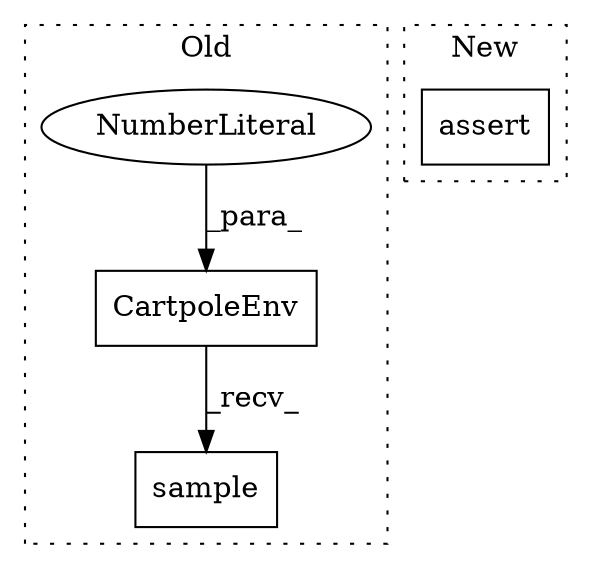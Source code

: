 digraph G {
subgraph cluster0 {
1 [label="CartpoleEnv" a="32" s="1149,1164" l="12,1" shape="box"];
3 [label="NumberLiteral" a="34" s="1161" l="3" shape="ellipse"];
4 [label="sample" a="32" s="1229" l="8" shape="box"];
label = "Old";
style="dotted";
}
subgraph cluster1 {
2 [label="assert" a="6" s="1080" l="7" shape="box"];
label = "New";
style="dotted";
}
1 -> 4 [label="_recv_"];
3 -> 1 [label="_para_"];
}